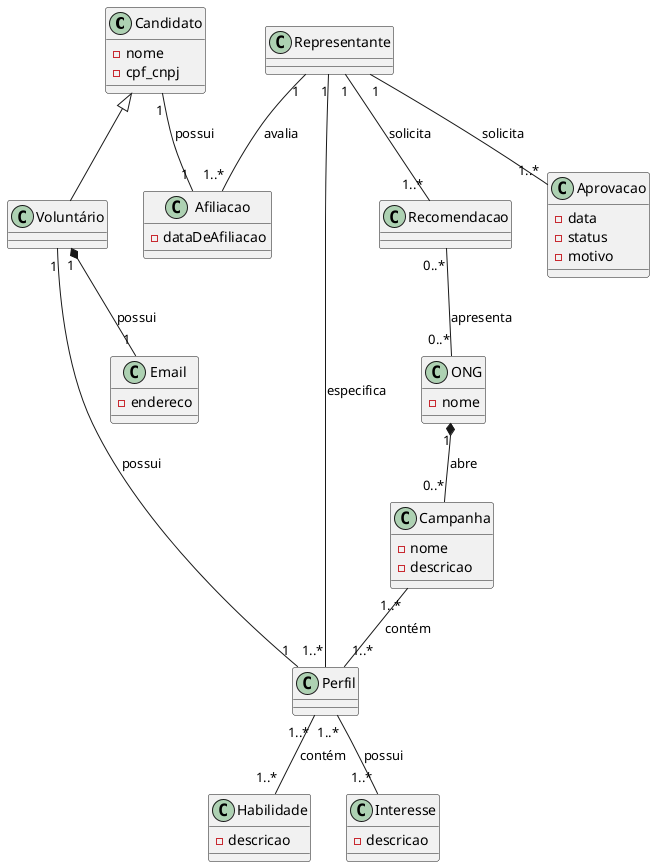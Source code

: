 @startuml
class Candidato {
    -nome
    -cpf_cnpj
}

class ONG { 
    -nome
}

class Voluntário extends Candidato {

}

class Campanha {
    -nome
    -descricao
}

class Afiliacao {
    -dataDeAfiliacao
}

class Perfil {

}

class Habilidade {
    -descricao
}

class Interesse {
    -descricao
}

class Representante {
    
}

class Email {
    -endereco
}

class Recomendacao {

}

class Aprovacao {
    -data
    -status
    -motivo
}

Perfil "1..*" -- "1..*" Habilidade: contém
Perfil "1..*" -- "1..*" Interesse: possui

Candidato "1" -- "1" Afiliacao: possui

Voluntário "1" -- "1" Perfil: possui
Voluntário "1" *-- "1" Email: possui

ONG "1" *-- "0..*" Campanha: abre
Campanha "1..*" -- "1..*" Perfil: contém

Representante "1" -- "1..*" Afiliacao: avalia
Representante "1" -- "1..*" Aprovacao: solicita
Representante "1" -- "1..*" Perfil: especifica
Representante "1" -- "1..*" Recomendacao: solicita

Recomendacao "0..*" -- "0..*" ONG: apresenta

@enduml